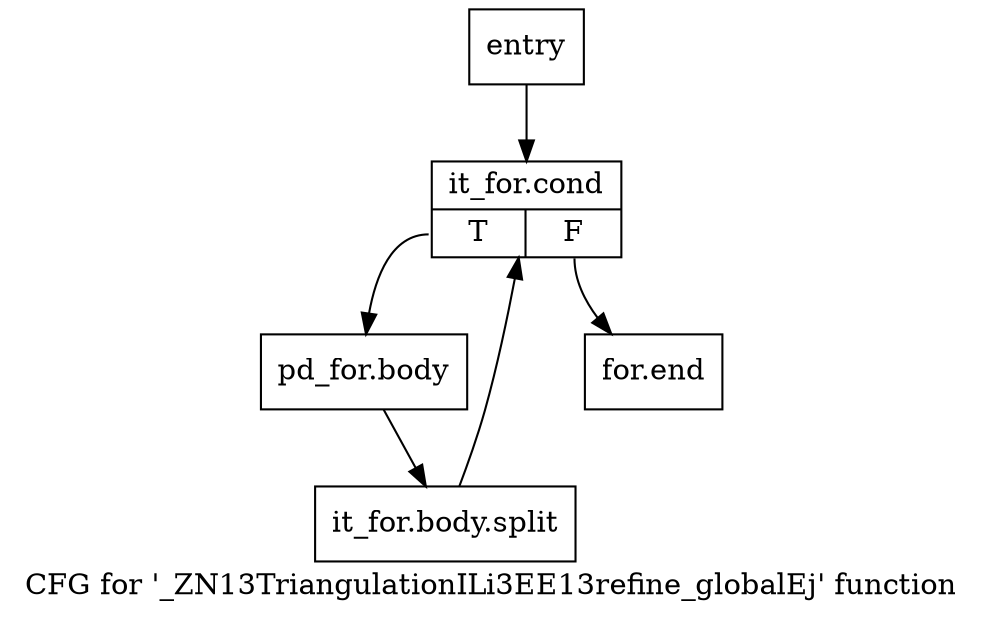 digraph "CFG for '_ZN13TriangulationILi3EE13refine_globalEj' function" {
	label="CFG for '_ZN13TriangulationILi3EE13refine_globalEj' function";

	Node0x79d5920 [shape=record,label="{entry}"];
	Node0x79d5920 -> Node0x79d5970;
	Node0x79d5970 [shape=record,label="{it_for.cond|{<s0>T|<s1>F}}"];
	Node0x79d5970:s0 -> Node0x79d59c0;
	Node0x79d5970:s1 -> Node0x79d5a10;
	Node0x79d59c0 [shape=record,label="{pd_for.body}"];
	Node0x79d59c0 -> Node0x795a540;
	Node0x795a540 [shape=record,label="{it_for.body.split}"];
	Node0x795a540 -> Node0x79d5970;
	Node0x79d5a10 [shape=record,label="{for.end}"];
}
